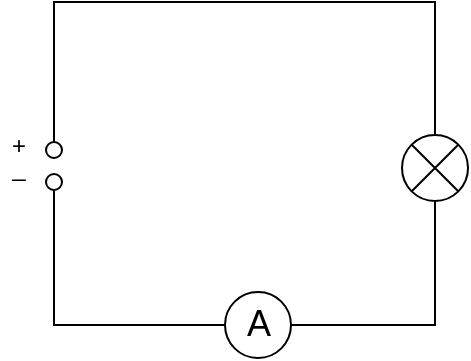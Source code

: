 <mxfile version="14.9.7" type="github">
  <diagram id="_OSGkWf5ZfzrCvisF-_i" name="Page-1">
    <mxGraphModel dx="946" dy="620" grid="0" gridSize="10" guides="1" tooltips="1" connect="1" arrows="1" fold="1" page="1" pageScale="1" pageWidth="827" pageHeight="1169" math="0" shadow="0">
      <root>
        <mxCell id="0" />
        <mxCell id="1" parent="0" />
        <mxCell id="4UwMtO0n7FMN03VbfYKP-14" style="edgeStyle=orthogonalEdgeStyle;rounded=0;orthogonalLoop=1;jettySize=auto;html=1;exitX=0.5;exitY=0;exitDx=0;exitDy=0;exitPerimeter=0;entryX=0.5;entryY=0;entryDx=0;entryDy=0;entryPerimeter=0;endArrow=none;endFill=0;" edge="1" parent="1" source="4UwMtO0n7FMN03VbfYKP-2" target="4UwMtO0n7FMN03VbfYKP-13">
          <mxGeometry relative="1" as="geometry">
            <Array as="points">
              <mxPoint x="240" y="169" />
              <mxPoint x="431" y="169" />
            </Array>
          </mxGeometry>
        </mxCell>
        <mxCell id="4UwMtO0n7FMN03VbfYKP-2" value="" style="verticalLabelPosition=bottom;verticalAlign=top;html=1;shape=mxgraph.flowchart.on-page_reference;" vertex="1" parent="1">
          <mxGeometry x="236" y="239" width="8" height="8" as="geometry" />
        </mxCell>
        <mxCell id="4UwMtO0n7FMN03VbfYKP-5" value="" style="verticalLabelPosition=bottom;verticalAlign=top;html=1;shape=mxgraph.flowchart.on-page_reference;" vertex="1" parent="1">
          <mxGeometry x="236" y="255" width="8" height="8" as="geometry" />
        </mxCell>
        <mxCell id="4UwMtO0n7FMN03VbfYKP-6" value="+" style="text;html=1;align=center;verticalAlign=middle;resizable=0;points=[];autosize=1;strokeColor=none;" vertex="1" parent="1">
          <mxGeometry x="213" y="232" width="17" height="18" as="geometry" />
        </mxCell>
        <mxCell id="4UwMtO0n7FMN03VbfYKP-7" value="_" style="text;html=1;align=center;verticalAlign=middle;resizable=0;points=[];autosize=1;strokeColor=none;" vertex="1" parent="1">
          <mxGeometry x="213" y="243" width="17" height="18" as="geometry" />
        </mxCell>
        <mxCell id="4UwMtO0n7FMN03VbfYKP-13" value="" style="verticalLabelPosition=bottom;shadow=0;dashed=0;align=center;html=1;verticalAlign=top;shape=mxgraph.electrical.abstract.multiplier;" vertex="1" parent="1">
          <mxGeometry x="414" y="235.5" width="33" height="33" as="geometry" />
        </mxCell>
        <mxCell id="4UwMtO0n7FMN03VbfYKP-16" style="edgeStyle=orthogonalEdgeStyle;rounded=0;orthogonalLoop=1;jettySize=auto;html=1;entryX=0.5;entryY=1;entryDx=0;entryDy=0;entryPerimeter=0;endArrow=none;endFill=0;exitX=1;exitY=0.5;exitDx=0;exitDy=0;exitPerimeter=0;" edge="1" parent="1" source="4UwMtO0n7FMN03VbfYKP-18" target="4UwMtO0n7FMN03VbfYKP-13">
          <mxGeometry relative="1" as="geometry">
            <mxPoint x="341" y="328" as="sourcePoint" />
          </mxGeometry>
        </mxCell>
        <mxCell id="4UwMtO0n7FMN03VbfYKP-17" value="&lt;font style=&quot;font-size: 18px&quot;&gt;A&lt;/font&gt;" style="text;html=1;align=center;verticalAlign=middle;resizable=0;points=[];autosize=1;strokeColor=none;" vertex="1" parent="1">
          <mxGeometry x="330.996" y="320.498" width="22" height="20" as="geometry" />
        </mxCell>
        <mxCell id="4UwMtO0n7FMN03VbfYKP-19" style="edgeStyle=orthogonalEdgeStyle;rounded=0;orthogonalLoop=1;jettySize=auto;html=1;exitX=0;exitY=0.5;exitDx=0;exitDy=0;exitPerimeter=0;entryX=0.5;entryY=1;entryDx=0;entryDy=0;entryPerimeter=0;endArrow=none;endFill=0;" edge="1" parent="1" source="4UwMtO0n7FMN03VbfYKP-18" target="4UwMtO0n7FMN03VbfYKP-5">
          <mxGeometry relative="1" as="geometry" />
        </mxCell>
        <mxCell id="4UwMtO0n7FMN03VbfYKP-18" value="" style="strokeWidth=1;html=1;shape=mxgraph.flowchart.start_2;whiteSpace=wrap;verticalAlign=top;fillColor=none;" vertex="1" parent="1">
          <mxGeometry x="325.5" y="314" width="33" height="33" as="geometry" />
        </mxCell>
      </root>
    </mxGraphModel>
  </diagram>
</mxfile>
